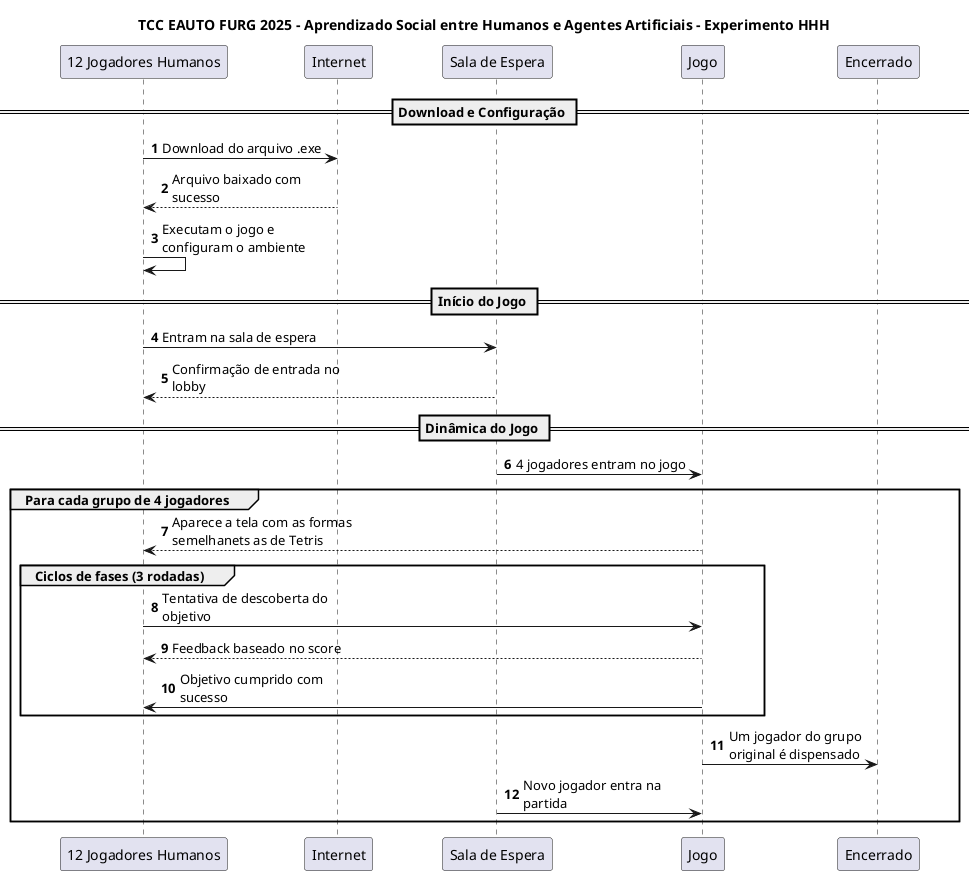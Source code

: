@startuml SimuladorBasicoGeracaoTrajetorias

title "TCC EAUTO FURG 2025 - Aprendizado Social entre Humanos e Agentes Artificiais - Experimento HHH"

' Definição de estilo
skinparam ParticipantPadding 30
skinparam MaxMessageSize 180

autonumber

' usuario 
' jogadores ativo
' jogadores sala de espera
' jogadores eencerrados


participant "12 Jogadores Humanos" as JH
participant "Internet" as IT
participant "Sala de Espera" as WR
participant "Jogo" as G
participant "Encerrado" as DISM

== Download e Configuração ==

JH -> IT: Download do arquivo .exe
IT --> JH: Arquivo baixado com sucesso
JH -> JH: Executam o jogo e configuram o ambiente

== Início do Jogo ==

JH -> WR: Entram na sala de espera
WR --> JH: Confirmação de entrada no lobby

== Dinâmica do Jogo ==

WR -> G: 4 jogadores entram no jogo
group Para cada grupo de 4 jogadores
    G --> JH: Aparece a tela com as formas semelhanets as de Tetris

    group Ciclos de fases (3 rodadas)
        JH -> G: Tentativa de descoberta do objetivo
        G --> JH: Feedback baseado no score
        G -> JH: Objetivo cumprido com sucesso
    end

    G -> DISM: Um jogador do grupo original é dispensado
    WR -> G: Novo jogador entra na partida
end

@enduml
